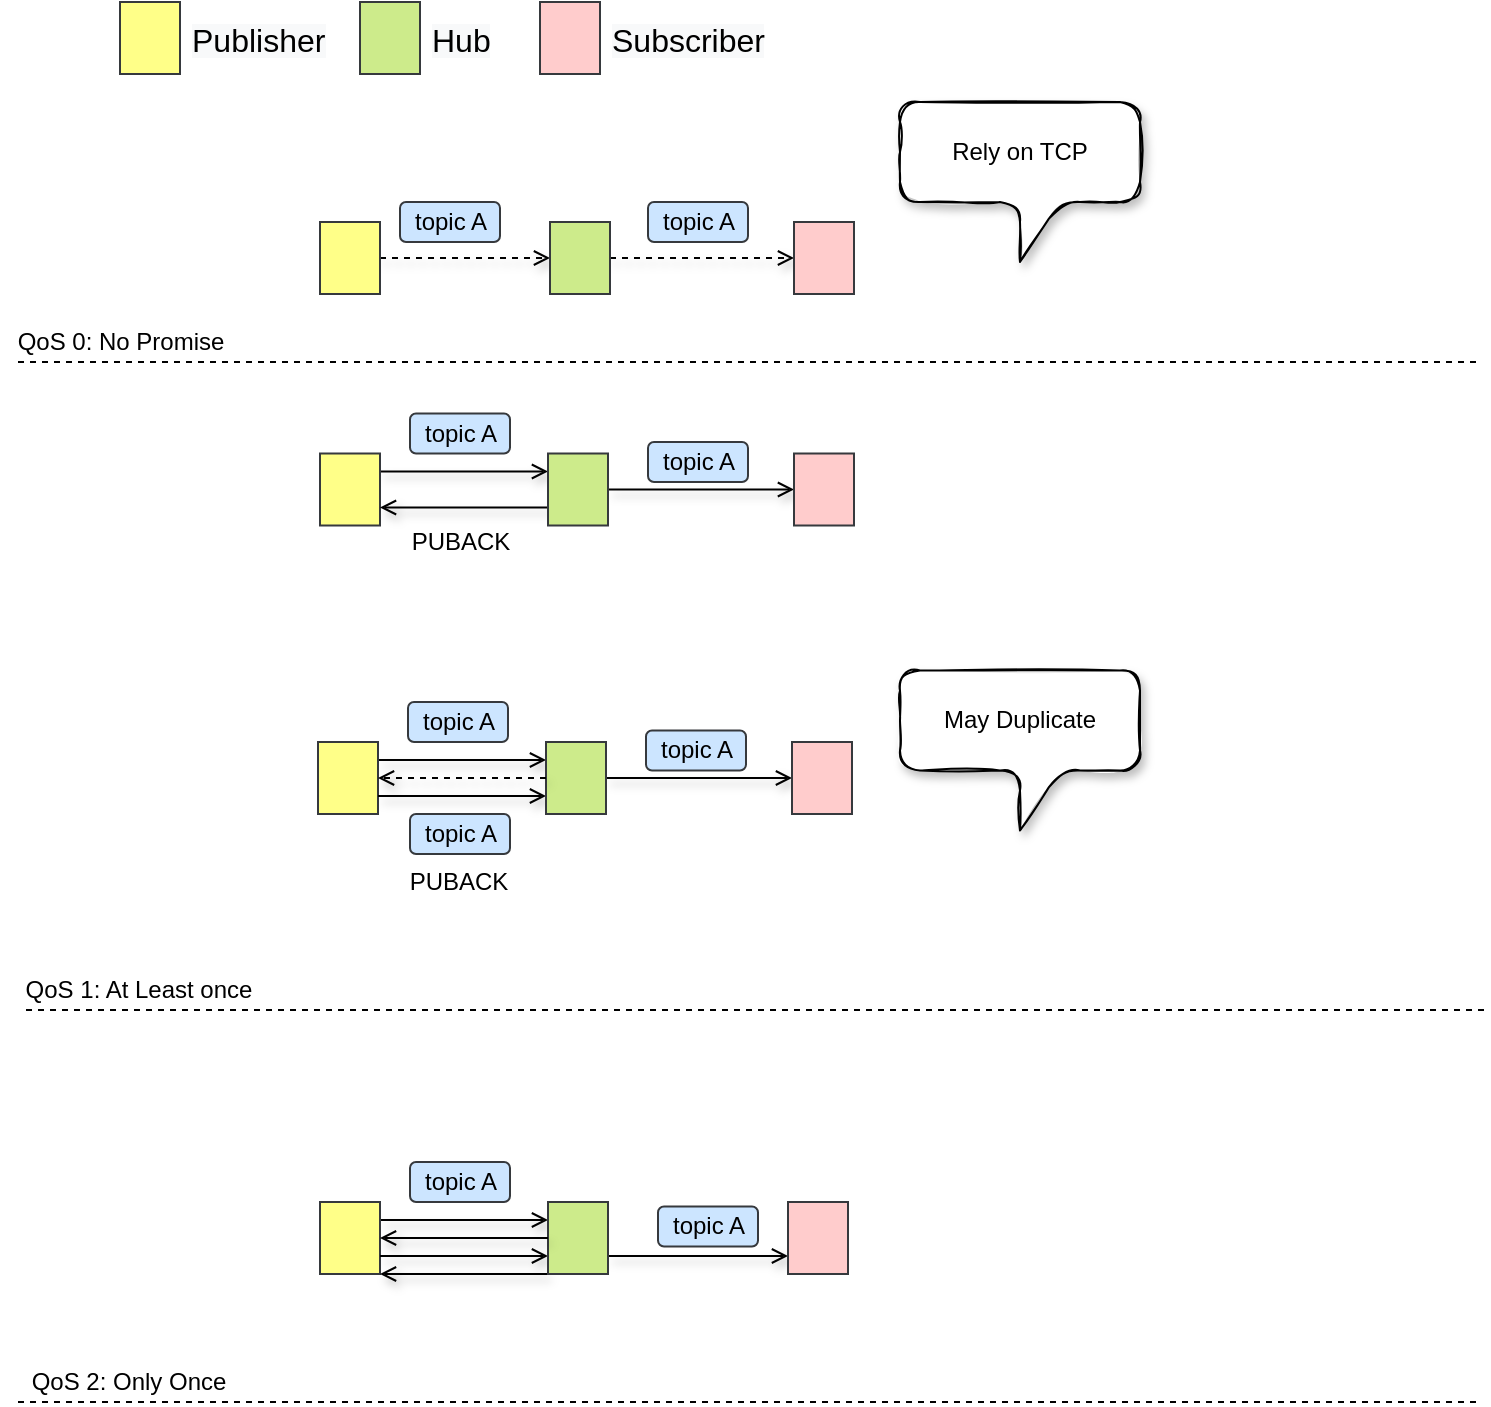 <mxfile version="14.1.2" type="github">
  <diagram id="d5C1NlIDNqyybXJe1lSA" name="第 1 页">
    <mxGraphModel dx="1354" dy="802" grid="1" gridSize="10" guides="1" tooltips="1" connect="1" arrows="1" fold="1" page="1" pageScale="1" pageWidth="827" pageHeight="1169" math="0" shadow="0">
      <root>
        <mxCell id="0" />
        <mxCell id="1" parent="0" />
        <mxCell id="8tzSQ7U58z_tTc0l7SaX-7" value="topic A" style="text;html=1;align=center;verticalAlign=middle;resizable=0;points=[];autosize=1;fillColor=#cce5ff;strokeColor=#36393d;rounded=1;" vertex="1" parent="1">
          <mxGeometry x="240" y="180" width="50" height="20" as="geometry" />
        </mxCell>
        <mxCell id="8tzSQ7U58z_tTc0l7SaX-9" value="topic A" style="text;html=1;align=center;verticalAlign=middle;resizable=0;points=[];autosize=1;rounded=1;fillColor=#cce5ff;strokeColor=#36393d;" vertex="1" parent="1">
          <mxGeometry x="364" y="180" width="50" height="20" as="geometry" />
        </mxCell>
        <mxCell id="8tzSQ7U58z_tTc0l7SaX-12" value="" style="endArrow=none;dashed=1;html=1;" edge="1" parent="1">
          <mxGeometry width="50" height="50" relative="1" as="geometry">
            <mxPoint x="49" y="260" as="sourcePoint" />
            <mxPoint x="779" y="260" as="targetPoint" />
          </mxGeometry>
        </mxCell>
        <mxCell id="8tzSQ7U58z_tTc0l7SaX-13" value="QoS 0: No Promise" style="text;html=1;align=center;verticalAlign=middle;resizable=0;points=[];autosize=1;" vertex="1" parent="1">
          <mxGeometry x="40" y="240" width="120" height="20" as="geometry" />
        </mxCell>
        <mxCell id="8tzSQ7U58z_tTc0l7SaX-15" value="" style="endArrow=none;dashed=1;html=1;" edge="1" parent="1">
          <mxGeometry width="50" height="50" relative="1" as="geometry">
            <mxPoint x="53" y="584" as="sourcePoint" />
            <mxPoint x="783" y="584" as="targetPoint" />
          </mxGeometry>
        </mxCell>
        <mxCell id="8tzSQ7U58z_tTc0l7SaX-16" value="QoS 1: At Least once" style="text;html=1;align=center;verticalAlign=middle;resizable=0;points=[];autosize=1;" vertex="1" parent="1">
          <mxGeometry x="44" y="564" width="130" height="20" as="geometry" />
        </mxCell>
        <mxCell id="8tzSQ7U58z_tTc0l7SaX-17" value="" style="endArrow=none;dashed=1;html=1;" edge="1" parent="1">
          <mxGeometry width="50" height="50" relative="1" as="geometry">
            <mxPoint x="49" y="780" as="sourcePoint" />
            <mxPoint x="779" y="780" as="targetPoint" />
          </mxGeometry>
        </mxCell>
        <mxCell id="8tzSQ7U58z_tTc0l7SaX-18" value="QoS 2: Only Once" style="text;html=1;align=center;verticalAlign=middle;resizable=0;points=[];autosize=1;" vertex="1" parent="1">
          <mxGeometry x="49" y="760" width="110" height="20" as="geometry" />
        </mxCell>
        <mxCell id="8tzSQ7U58z_tTc0l7SaX-23" value="topic A" style="text;html=1;align=center;verticalAlign=middle;resizable=0;points=[];autosize=1;shadow=0;fillColor=#cce5ff;strokeColor=#36393d;rounded=1;" vertex="1" parent="1">
          <mxGeometry x="245" y="285.75" width="50" height="20" as="geometry" />
        </mxCell>
        <mxCell id="8tzSQ7U58z_tTc0l7SaX-25" value="topic A" style="text;html=1;align=center;verticalAlign=middle;resizable=0;points=[];autosize=1;rounded=1;fillColor=#cce5ff;strokeColor=#36393d;" vertex="1" parent="1">
          <mxGeometry x="364" y="300" width="50" height="20" as="geometry" />
        </mxCell>
        <mxCell id="8tzSQ7U58z_tTc0l7SaX-29" value="PUBACK" style="text;html=1;align=center;verticalAlign=middle;resizable=0;points=[];autosize=1;" vertex="1" parent="1">
          <mxGeometry x="240" y="340" width="60" height="20" as="geometry" />
        </mxCell>
        <mxCell id="8tzSQ7U58z_tTc0l7SaX-62" value="Rely on TCP" style="shape=callout;whiteSpace=wrap;html=1;perimeter=calloutPerimeter;rounded=1;shadow=1;sketch=1;" vertex="1" parent="1">
          <mxGeometry x="490" y="130" width="120" height="80" as="geometry" />
        </mxCell>
        <mxCell id="8tzSQ7U58z_tTc0l7SaX-64" value="" style="rounded=0;whiteSpace=wrap;html=1;sketch=0;fontSize=16;fillColor=#ffff88;strokeColor=#36393d;" vertex="1" parent="1">
          <mxGeometry x="100" y="80" width="30" height="36" as="geometry" />
        </mxCell>
        <mxCell id="8tzSQ7U58z_tTc0l7SaX-65" value="&lt;span style=&quot;color: rgb(0, 0, 0); font-family: helvetica; font-size: 16px; font-style: normal; font-weight: 400; letter-spacing: normal; text-align: center; text-indent: 0px; text-transform: none; word-spacing: 0px; background-color: rgb(248, 249, 250); display: inline; float: none;&quot;&gt;Publisher&lt;/span&gt;" style="text;whiteSpace=wrap;html=1;" vertex="1" parent="1">
          <mxGeometry x="134" y="83" width="90" height="30" as="geometry" />
        </mxCell>
        <mxCell id="8tzSQ7U58z_tTc0l7SaX-66" value="" style="rounded=0;whiteSpace=wrap;html=1;sketch=0;fontSize=16;fillColor=#cdeb8b;strokeColor=#36393d;" vertex="1" parent="1">
          <mxGeometry x="220" y="80" width="30" height="36" as="geometry" />
        </mxCell>
        <mxCell id="8tzSQ7U58z_tTc0l7SaX-67" value="&lt;span style=&quot;color: rgb(0 , 0 , 0) ; font-family: &amp;#34;helvetica&amp;#34; ; font-size: 16px ; font-style: normal ; font-weight: 400 ; letter-spacing: normal ; text-align: center ; text-indent: 0px ; text-transform: none ; word-spacing: 0px ; background-color: rgb(248 , 249 , 250) ; display: inline ; float: none&quot;&gt;Hub&lt;/span&gt;" style="text;whiteSpace=wrap;html=1;" vertex="1" parent="1">
          <mxGeometry x="254" y="83" width="90" height="30" as="geometry" />
        </mxCell>
        <mxCell id="8tzSQ7U58z_tTc0l7SaX-68" value="" style="rounded=0;whiteSpace=wrap;html=1;sketch=0;fontSize=16;fillColor=#ffcccc;strokeColor=#36393d;" vertex="1" parent="1">
          <mxGeometry x="310" y="80" width="30" height="36" as="geometry" />
        </mxCell>
        <mxCell id="8tzSQ7U58z_tTc0l7SaX-69" value="&lt;span style=&quot;color: rgb(0 , 0 , 0) ; font-family: &amp;#34;helvetica&amp;#34; ; font-size: 16px ; font-style: normal ; font-weight: 400 ; letter-spacing: normal ; text-align: center ; text-indent: 0px ; text-transform: none ; word-spacing: 0px ; background-color: rgb(248 , 249 , 250) ; display: inline ; float: none&quot;&gt;Subscriber&lt;/span&gt;" style="text;whiteSpace=wrap;html=1;" vertex="1" parent="1">
          <mxGeometry x="344" y="83" width="90" height="30" as="geometry" />
        </mxCell>
        <mxCell id="8tzSQ7U58z_tTc0l7SaX-74" style="edgeStyle=orthogonalEdgeStyle;rounded=0;orthogonalLoop=1;jettySize=auto;html=1;exitX=1;exitY=0.5;exitDx=0;exitDy=0;entryX=0;entryY=0.5;entryDx=0;entryDy=0;shadow=1;gradientColor=none;endArrow=open;endFill=0;dashed=1;" edge="1" parent="1" source="8tzSQ7U58z_tTc0l7SaX-70" target="8tzSQ7U58z_tTc0l7SaX-71">
          <mxGeometry relative="1" as="geometry" />
        </mxCell>
        <mxCell id="8tzSQ7U58z_tTc0l7SaX-70" value="" style="rounded=0;whiteSpace=wrap;html=1;sketch=0;fontSize=16;fillColor=#ffff88;strokeColor=#36393d;" vertex="1" parent="1">
          <mxGeometry x="200" y="190" width="30" height="36" as="geometry" />
        </mxCell>
        <mxCell id="8tzSQ7U58z_tTc0l7SaX-75" style="edgeStyle=orthogonalEdgeStyle;rounded=0;orthogonalLoop=1;jettySize=auto;html=1;exitX=1;exitY=0.5;exitDx=0;exitDy=0;entryX=0;entryY=0.5;entryDx=0;entryDy=0;shadow=1;dashed=1;endArrow=open;endFill=0;gradientColor=none;" edge="1" parent="1" source="8tzSQ7U58z_tTc0l7SaX-71" target="8tzSQ7U58z_tTc0l7SaX-72">
          <mxGeometry relative="1" as="geometry" />
        </mxCell>
        <mxCell id="8tzSQ7U58z_tTc0l7SaX-71" value="" style="rounded=0;whiteSpace=wrap;html=1;sketch=0;fontSize=16;fillColor=#cdeb8b;strokeColor=#36393d;" vertex="1" parent="1">
          <mxGeometry x="315" y="190" width="30" height="36" as="geometry" />
        </mxCell>
        <mxCell id="8tzSQ7U58z_tTc0l7SaX-72" value="" style="rounded=0;whiteSpace=wrap;html=1;sketch=0;fontSize=16;fillColor=#ffcccc;strokeColor=#36393d;" vertex="1" parent="1">
          <mxGeometry x="437" y="190" width="30" height="36" as="geometry" />
        </mxCell>
        <mxCell id="8tzSQ7U58z_tTc0l7SaX-77" value="May Duplicate" style="shape=callout;whiteSpace=wrap;html=1;perimeter=calloutPerimeter;rounded=1;shadow=1;sketch=1;" vertex="1" parent="1">
          <mxGeometry x="490" y="414.25" width="120" height="80" as="geometry" />
        </mxCell>
        <mxCell id="8tzSQ7U58z_tTc0l7SaX-81" style="edgeStyle=orthogonalEdgeStyle;rounded=0;orthogonalLoop=1;jettySize=auto;html=1;exitX=1;exitY=0.25;exitDx=0;exitDy=0;entryX=0;entryY=0.25;entryDx=0;entryDy=0;shadow=1;endArrow=open;endFill=0;gradientColor=none;" edge="1" parent="1" source="8tzSQ7U58z_tTc0l7SaX-78" target="8tzSQ7U58z_tTc0l7SaX-79">
          <mxGeometry relative="1" as="geometry" />
        </mxCell>
        <mxCell id="8tzSQ7U58z_tTc0l7SaX-78" value="" style="rounded=0;whiteSpace=wrap;html=1;sketch=0;fontSize=16;fillColor=#ffff88;strokeColor=#36393d;" vertex="1" parent="1">
          <mxGeometry x="200" y="305.75" width="30" height="36" as="geometry" />
        </mxCell>
        <mxCell id="8tzSQ7U58z_tTc0l7SaX-82" style="edgeStyle=orthogonalEdgeStyle;rounded=0;orthogonalLoop=1;jettySize=auto;html=1;exitX=0;exitY=0.75;exitDx=0;exitDy=0;entryX=1;entryY=0.75;entryDx=0;entryDy=0;shadow=1;endArrow=open;endFill=0;gradientColor=none;" edge="1" parent="1" source="8tzSQ7U58z_tTc0l7SaX-79" target="8tzSQ7U58z_tTc0l7SaX-78">
          <mxGeometry relative="1" as="geometry" />
        </mxCell>
        <mxCell id="8tzSQ7U58z_tTc0l7SaX-83" style="edgeStyle=orthogonalEdgeStyle;rounded=0;orthogonalLoop=1;jettySize=auto;html=1;exitX=1;exitY=0.5;exitDx=0;exitDy=0;shadow=1;endArrow=open;endFill=0;gradientColor=none;" edge="1" parent="1" source="8tzSQ7U58z_tTc0l7SaX-79" target="8tzSQ7U58z_tTc0l7SaX-80">
          <mxGeometry relative="1" as="geometry" />
        </mxCell>
        <mxCell id="8tzSQ7U58z_tTc0l7SaX-79" value="" style="rounded=0;whiteSpace=wrap;html=1;sketch=0;fontSize=16;fillColor=#cdeb8b;strokeColor=#36393d;" vertex="1" parent="1">
          <mxGeometry x="314" y="305.75" width="30" height="36" as="geometry" />
        </mxCell>
        <mxCell id="8tzSQ7U58z_tTc0l7SaX-80" value="" style="rounded=0;whiteSpace=wrap;html=1;sketch=0;fontSize=16;fillColor=#ffcccc;strokeColor=#36393d;" vertex="1" parent="1">
          <mxGeometry x="437" y="305.75" width="30" height="36" as="geometry" />
        </mxCell>
        <mxCell id="8tzSQ7U58z_tTc0l7SaX-84" value="topic A" style="text;html=1;align=center;verticalAlign=middle;resizable=0;points=[];autosize=1;shadow=0;fillColor=#cce5ff;strokeColor=#36393d;rounded=1;" vertex="1" parent="1">
          <mxGeometry x="244" y="430" width="50" height="20" as="geometry" />
        </mxCell>
        <mxCell id="8tzSQ7U58z_tTc0l7SaX-85" value="topic A" style="text;html=1;align=center;verticalAlign=middle;resizable=0;points=[];autosize=1;rounded=1;fillColor=#cce5ff;strokeColor=#36393d;" vertex="1" parent="1">
          <mxGeometry x="363" y="444.25" width="50" height="20" as="geometry" />
        </mxCell>
        <mxCell id="8tzSQ7U58z_tTc0l7SaX-86" value="PUBACK" style="text;html=1;align=center;verticalAlign=middle;resizable=0;points=[];autosize=1;" vertex="1" parent="1">
          <mxGeometry x="239" y="510" width="60" height="20" as="geometry" />
        </mxCell>
        <mxCell id="8tzSQ7U58z_tTc0l7SaX-87" style="edgeStyle=orthogonalEdgeStyle;rounded=0;orthogonalLoop=1;jettySize=auto;html=1;exitX=1;exitY=0.25;exitDx=0;exitDy=0;entryX=0;entryY=0.25;entryDx=0;entryDy=0;shadow=1;endArrow=open;endFill=0;gradientColor=none;" edge="1" parent="1" source="8tzSQ7U58z_tTc0l7SaX-88" target="8tzSQ7U58z_tTc0l7SaX-91">
          <mxGeometry relative="1" as="geometry" />
        </mxCell>
        <mxCell id="8tzSQ7U58z_tTc0l7SaX-88" value="" style="rounded=0;whiteSpace=wrap;html=1;sketch=0;fontSize=16;fillColor=#ffff88;strokeColor=#36393d;" vertex="1" parent="1">
          <mxGeometry x="199" y="450" width="30" height="36" as="geometry" />
        </mxCell>
        <mxCell id="8tzSQ7U58z_tTc0l7SaX-89" style="edgeStyle=orthogonalEdgeStyle;rounded=0;orthogonalLoop=1;jettySize=auto;html=1;exitX=1;exitY=0.75;exitDx=0;exitDy=0;shadow=1;endArrow=open;endFill=0;gradientColor=none;entryX=0;entryY=0.75;entryDx=0;entryDy=0;" edge="1" parent="1" source="8tzSQ7U58z_tTc0l7SaX-88" target="8tzSQ7U58z_tTc0l7SaX-91">
          <mxGeometry relative="1" as="geometry">
            <mxPoint x="380" y="520" as="targetPoint" />
          </mxGeometry>
        </mxCell>
        <mxCell id="8tzSQ7U58z_tTc0l7SaX-90" style="edgeStyle=orthogonalEdgeStyle;rounded=0;orthogonalLoop=1;jettySize=auto;html=1;exitX=1;exitY=0.5;exitDx=0;exitDy=0;shadow=1;endArrow=open;endFill=0;gradientColor=none;" edge="1" parent="1" source="8tzSQ7U58z_tTc0l7SaX-91" target="8tzSQ7U58z_tTc0l7SaX-92">
          <mxGeometry relative="1" as="geometry" />
        </mxCell>
        <mxCell id="8tzSQ7U58z_tTc0l7SaX-91" value="" style="rounded=0;whiteSpace=wrap;html=1;sketch=0;fontSize=16;fillColor=#cdeb8b;strokeColor=#36393d;" vertex="1" parent="1">
          <mxGeometry x="313" y="450" width="30" height="36" as="geometry" />
        </mxCell>
        <mxCell id="8tzSQ7U58z_tTc0l7SaX-92" value="" style="rounded=0;whiteSpace=wrap;html=1;sketch=0;fontSize=16;fillColor=#ffcccc;strokeColor=#36393d;" vertex="1" parent="1">
          <mxGeometry x="436" y="450" width="30" height="36" as="geometry" />
        </mxCell>
        <mxCell id="8tzSQ7U58z_tTc0l7SaX-93" style="edgeStyle=orthogonalEdgeStyle;rounded=0;orthogonalLoop=1;jettySize=auto;html=1;exitX=0;exitY=0.5;exitDx=0;exitDy=0;entryX=1;entryY=0.5;entryDx=0;entryDy=0;shadow=1;gradientColor=none;endArrow=open;endFill=0;dashed=1;" edge="1" parent="1" source="8tzSQ7U58z_tTc0l7SaX-91" target="8tzSQ7U58z_tTc0l7SaX-88">
          <mxGeometry relative="1" as="geometry">
            <mxPoint x="240" y="218" as="sourcePoint" />
            <mxPoint x="325" y="218" as="targetPoint" />
          </mxGeometry>
        </mxCell>
        <mxCell id="8tzSQ7U58z_tTc0l7SaX-94" value="topic A" style="text;html=1;align=center;verticalAlign=middle;resizable=0;points=[];autosize=1;shadow=0;fillColor=#cce5ff;strokeColor=#36393d;rounded=1;" vertex="1" parent="1">
          <mxGeometry x="245" y="486" width="50" height="20" as="geometry" />
        </mxCell>
        <mxCell id="8tzSQ7U58z_tTc0l7SaX-96" value="topic A" style="text;html=1;align=center;verticalAlign=middle;resizable=0;points=[];autosize=1;shadow=0;fillColor=#cce5ff;strokeColor=#36393d;rounded=1;" vertex="1" parent="1">
          <mxGeometry x="245" y="660" width="50" height="20" as="geometry" />
        </mxCell>
        <mxCell id="8tzSQ7U58z_tTc0l7SaX-97" value="topic A" style="text;html=1;align=center;verticalAlign=middle;resizable=0;points=[];autosize=1;rounded=1;fillColor=#cce5ff;strokeColor=#36393d;" vertex="1" parent="1">
          <mxGeometry x="369" y="682.25" width="50" height="20" as="geometry" />
        </mxCell>
        <mxCell id="8tzSQ7U58z_tTc0l7SaX-99" style="edgeStyle=orthogonalEdgeStyle;rounded=0;orthogonalLoop=1;jettySize=auto;html=1;exitX=1;exitY=0.25;exitDx=0;exitDy=0;entryX=0;entryY=0.25;entryDx=0;entryDy=0;shadow=1;endArrow=open;endFill=0;gradientColor=none;" edge="1" parent="1" source="8tzSQ7U58z_tTc0l7SaX-100" target="8tzSQ7U58z_tTc0l7SaX-103">
          <mxGeometry relative="1" as="geometry" />
        </mxCell>
        <mxCell id="8tzSQ7U58z_tTc0l7SaX-100" value="" style="rounded=0;whiteSpace=wrap;html=1;sketch=0;fontSize=16;fillColor=#ffff88;strokeColor=#36393d;" vertex="1" parent="1">
          <mxGeometry x="200" y="680" width="30" height="36" as="geometry" />
        </mxCell>
        <mxCell id="8tzSQ7U58z_tTc0l7SaX-101" style="edgeStyle=orthogonalEdgeStyle;rounded=0;orthogonalLoop=1;jettySize=auto;html=1;exitX=1;exitY=0.75;exitDx=0;exitDy=0;shadow=1;endArrow=open;endFill=0;gradientColor=none;entryX=0;entryY=0.75;entryDx=0;entryDy=0;" edge="1" parent="1" source="8tzSQ7U58z_tTc0l7SaX-100" target="8tzSQ7U58z_tTc0l7SaX-103">
          <mxGeometry relative="1" as="geometry">
            <mxPoint x="381" y="750" as="targetPoint" />
          </mxGeometry>
        </mxCell>
        <mxCell id="8tzSQ7U58z_tTc0l7SaX-107" style="edgeStyle=orthogonalEdgeStyle;rounded=0;orthogonalLoop=1;jettySize=auto;html=1;exitX=0;exitY=1;exitDx=0;exitDy=0;entryX=1;entryY=1;entryDx=0;entryDy=0;shadow=1;endArrow=open;endFill=0;gradientColor=none;" edge="1" parent="1" source="8tzSQ7U58z_tTc0l7SaX-103" target="8tzSQ7U58z_tTc0l7SaX-100">
          <mxGeometry relative="1" as="geometry">
            <Array as="points">
              <mxPoint x="270" y="716" />
              <mxPoint x="270" y="716" />
            </Array>
          </mxGeometry>
        </mxCell>
        <mxCell id="8tzSQ7U58z_tTc0l7SaX-109" style="edgeStyle=orthogonalEdgeStyle;rounded=0;orthogonalLoop=1;jettySize=auto;html=1;exitX=1;exitY=0.75;exitDx=0;exitDy=0;entryX=0;entryY=0.75;entryDx=0;entryDy=0;shadow=1;endArrow=open;endFill=0;gradientColor=none;" edge="1" parent="1" source="8tzSQ7U58z_tTc0l7SaX-103" target="8tzSQ7U58z_tTc0l7SaX-104">
          <mxGeometry relative="1" as="geometry" />
        </mxCell>
        <mxCell id="8tzSQ7U58z_tTc0l7SaX-103" value="" style="rounded=0;whiteSpace=wrap;html=1;sketch=0;fontSize=16;fillColor=#cdeb8b;strokeColor=#36393d;" vertex="1" parent="1">
          <mxGeometry x="314" y="680" width="30" height="36" as="geometry" />
        </mxCell>
        <mxCell id="8tzSQ7U58z_tTc0l7SaX-104" value="" style="rounded=0;whiteSpace=wrap;html=1;sketch=0;fontSize=16;fillColor=#ffcccc;strokeColor=#36393d;" vertex="1" parent="1">
          <mxGeometry x="434" y="680" width="30" height="36" as="geometry" />
        </mxCell>
        <mxCell id="8tzSQ7U58z_tTc0l7SaX-105" style="edgeStyle=orthogonalEdgeStyle;rounded=0;orthogonalLoop=1;jettySize=auto;html=1;exitX=0;exitY=0.5;exitDx=0;exitDy=0;entryX=1;entryY=0.5;entryDx=0;entryDy=0;shadow=1;gradientColor=none;endArrow=open;endFill=0;" edge="1" parent="1" source="8tzSQ7U58z_tTc0l7SaX-103" target="8tzSQ7U58z_tTc0l7SaX-100">
          <mxGeometry relative="1" as="geometry">
            <mxPoint x="241" y="448" as="sourcePoint" />
            <mxPoint x="326" y="448" as="targetPoint" />
          </mxGeometry>
        </mxCell>
      </root>
    </mxGraphModel>
  </diagram>
</mxfile>
